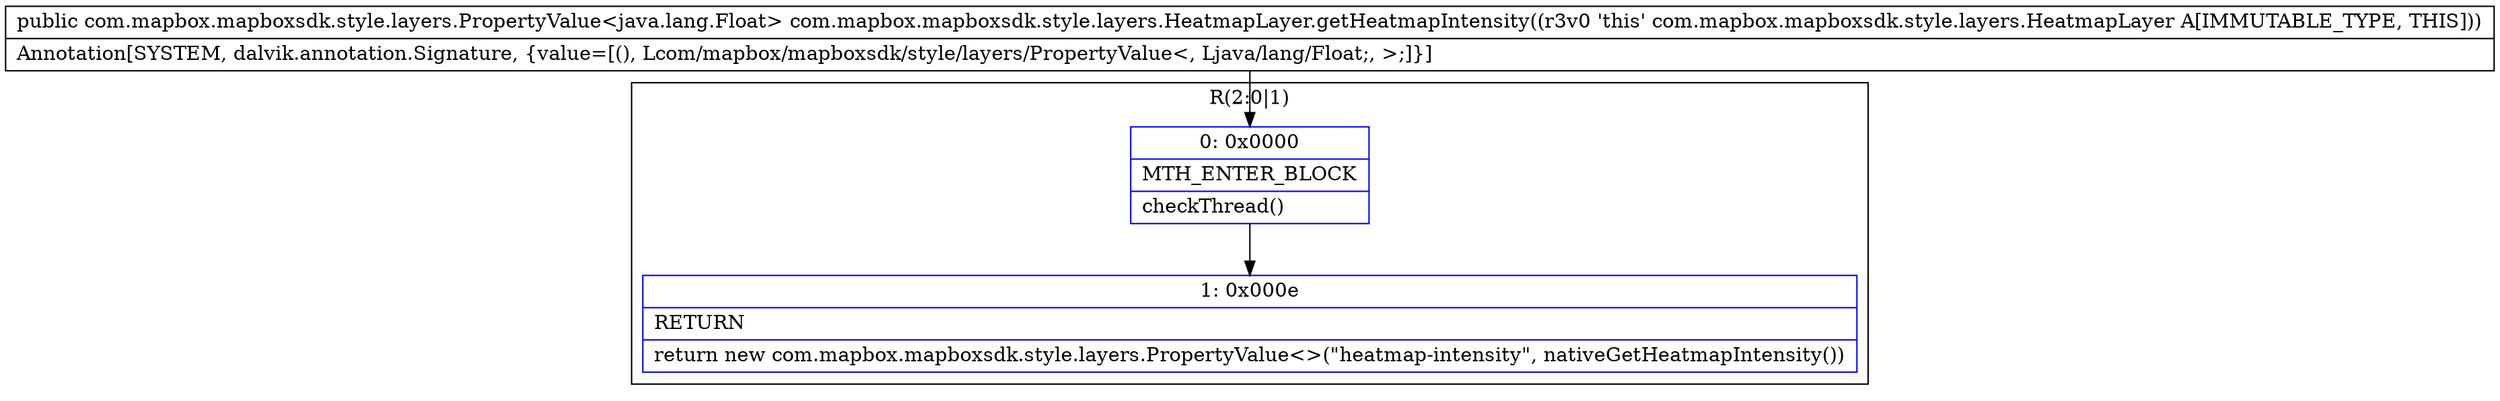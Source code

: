 digraph "CFG forcom.mapbox.mapboxsdk.style.layers.HeatmapLayer.getHeatmapIntensity()Lcom\/mapbox\/mapboxsdk\/style\/layers\/PropertyValue;" {
subgraph cluster_Region_974862542 {
label = "R(2:0|1)";
node [shape=record,color=blue];
Node_0 [shape=record,label="{0\:\ 0x0000|MTH_ENTER_BLOCK\l|checkThread()\l}"];
Node_1 [shape=record,label="{1\:\ 0x000e|RETURN\l|return new com.mapbox.mapboxsdk.style.layers.PropertyValue\<\>(\"heatmap\-intensity\", nativeGetHeatmapIntensity())\l}"];
}
MethodNode[shape=record,label="{public com.mapbox.mapboxsdk.style.layers.PropertyValue\<java.lang.Float\> com.mapbox.mapboxsdk.style.layers.HeatmapLayer.getHeatmapIntensity((r3v0 'this' com.mapbox.mapboxsdk.style.layers.HeatmapLayer A[IMMUTABLE_TYPE, THIS]))  | Annotation[SYSTEM, dalvik.annotation.Signature, \{value=[(), Lcom\/mapbox\/mapboxsdk\/style\/layers\/PropertyValue\<, Ljava\/lang\/Float;, \>;]\}]\l}"];
MethodNode -> Node_0;
Node_0 -> Node_1;
}

